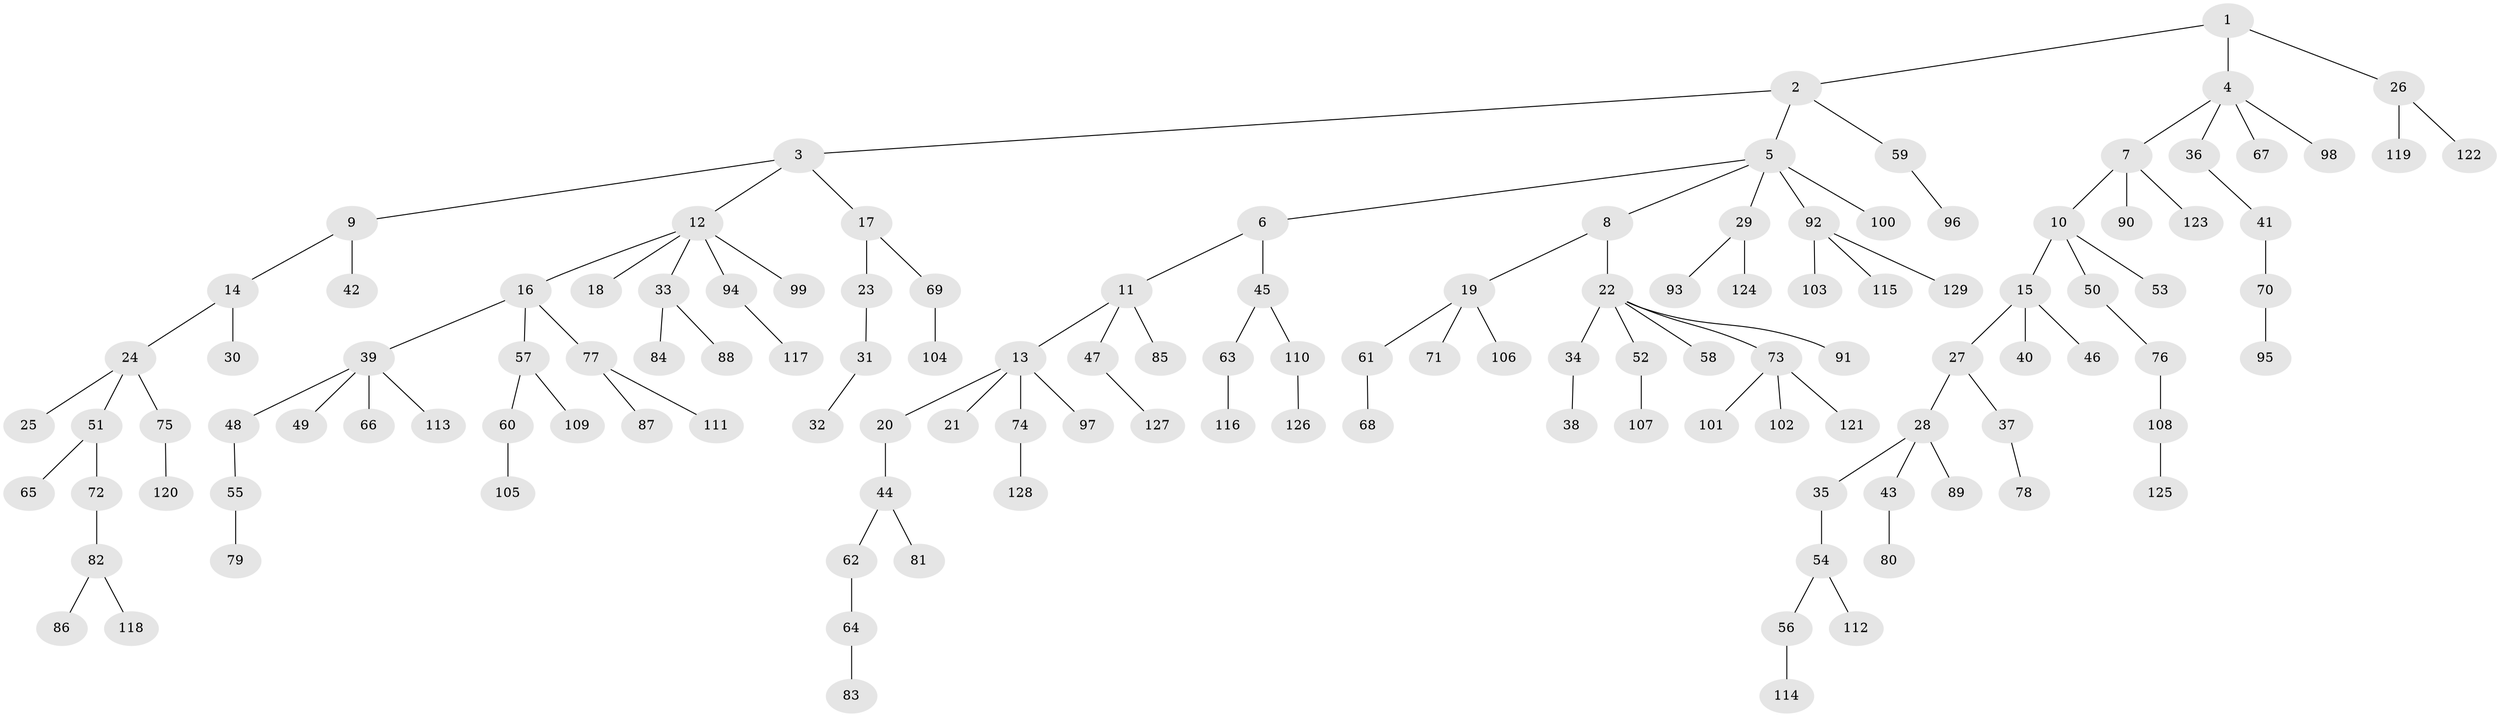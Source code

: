 // coarse degree distribution, {6: 0.03488372093023256, 5: 0.05813953488372093, 3: 0.10465116279069768, 7: 0.011627906976744186, 4: 0.046511627906976744, 1: 0.5930232558139535, 2: 0.1511627906976744}
// Generated by graph-tools (version 1.1) at 2025/42/03/06/25 10:42:04]
// undirected, 129 vertices, 128 edges
graph export_dot {
graph [start="1"]
  node [color=gray90,style=filled];
  1;
  2;
  3;
  4;
  5;
  6;
  7;
  8;
  9;
  10;
  11;
  12;
  13;
  14;
  15;
  16;
  17;
  18;
  19;
  20;
  21;
  22;
  23;
  24;
  25;
  26;
  27;
  28;
  29;
  30;
  31;
  32;
  33;
  34;
  35;
  36;
  37;
  38;
  39;
  40;
  41;
  42;
  43;
  44;
  45;
  46;
  47;
  48;
  49;
  50;
  51;
  52;
  53;
  54;
  55;
  56;
  57;
  58;
  59;
  60;
  61;
  62;
  63;
  64;
  65;
  66;
  67;
  68;
  69;
  70;
  71;
  72;
  73;
  74;
  75;
  76;
  77;
  78;
  79;
  80;
  81;
  82;
  83;
  84;
  85;
  86;
  87;
  88;
  89;
  90;
  91;
  92;
  93;
  94;
  95;
  96;
  97;
  98;
  99;
  100;
  101;
  102;
  103;
  104;
  105;
  106;
  107;
  108;
  109;
  110;
  111;
  112;
  113;
  114;
  115;
  116;
  117;
  118;
  119;
  120;
  121;
  122;
  123;
  124;
  125;
  126;
  127;
  128;
  129;
  1 -- 2;
  1 -- 4;
  1 -- 26;
  2 -- 3;
  2 -- 5;
  2 -- 59;
  3 -- 9;
  3 -- 12;
  3 -- 17;
  4 -- 7;
  4 -- 36;
  4 -- 67;
  4 -- 98;
  5 -- 6;
  5 -- 8;
  5 -- 29;
  5 -- 92;
  5 -- 100;
  6 -- 11;
  6 -- 45;
  7 -- 10;
  7 -- 90;
  7 -- 123;
  8 -- 19;
  8 -- 22;
  9 -- 14;
  9 -- 42;
  10 -- 15;
  10 -- 50;
  10 -- 53;
  11 -- 13;
  11 -- 47;
  11 -- 85;
  12 -- 16;
  12 -- 18;
  12 -- 33;
  12 -- 94;
  12 -- 99;
  13 -- 20;
  13 -- 21;
  13 -- 74;
  13 -- 97;
  14 -- 24;
  14 -- 30;
  15 -- 27;
  15 -- 40;
  15 -- 46;
  16 -- 39;
  16 -- 57;
  16 -- 77;
  17 -- 23;
  17 -- 69;
  19 -- 61;
  19 -- 71;
  19 -- 106;
  20 -- 44;
  22 -- 34;
  22 -- 52;
  22 -- 58;
  22 -- 73;
  22 -- 91;
  23 -- 31;
  24 -- 25;
  24 -- 51;
  24 -- 75;
  26 -- 119;
  26 -- 122;
  27 -- 28;
  27 -- 37;
  28 -- 35;
  28 -- 43;
  28 -- 89;
  29 -- 93;
  29 -- 124;
  31 -- 32;
  33 -- 84;
  33 -- 88;
  34 -- 38;
  35 -- 54;
  36 -- 41;
  37 -- 78;
  39 -- 48;
  39 -- 49;
  39 -- 66;
  39 -- 113;
  41 -- 70;
  43 -- 80;
  44 -- 62;
  44 -- 81;
  45 -- 63;
  45 -- 110;
  47 -- 127;
  48 -- 55;
  50 -- 76;
  51 -- 65;
  51 -- 72;
  52 -- 107;
  54 -- 56;
  54 -- 112;
  55 -- 79;
  56 -- 114;
  57 -- 60;
  57 -- 109;
  59 -- 96;
  60 -- 105;
  61 -- 68;
  62 -- 64;
  63 -- 116;
  64 -- 83;
  69 -- 104;
  70 -- 95;
  72 -- 82;
  73 -- 101;
  73 -- 102;
  73 -- 121;
  74 -- 128;
  75 -- 120;
  76 -- 108;
  77 -- 87;
  77 -- 111;
  82 -- 86;
  82 -- 118;
  92 -- 103;
  92 -- 115;
  92 -- 129;
  94 -- 117;
  108 -- 125;
  110 -- 126;
}
